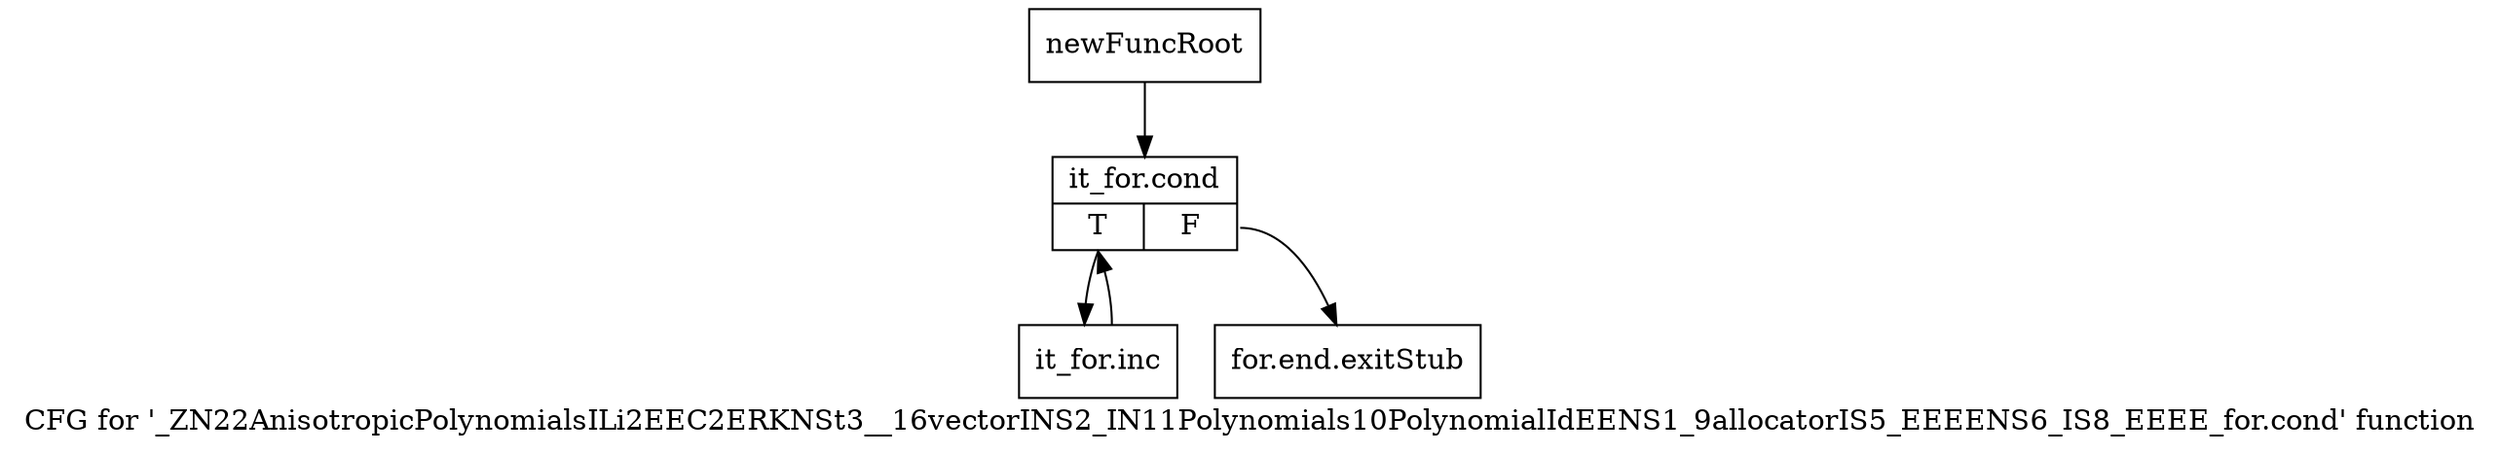digraph "CFG for '_ZN22AnisotropicPolynomialsILi2EEC2ERKNSt3__16vectorINS2_IN11Polynomials10PolynomialIdEENS1_9allocatorIS5_EEEENS6_IS8_EEEE_for.cond' function" {
	label="CFG for '_ZN22AnisotropicPolynomialsILi2EEC2ERKNSt3__16vectorINS2_IN11Polynomials10PolynomialIdEENS1_9allocatorIS5_EEEENS6_IS8_EEEE_for.cond' function";

	Node0x97905c0 [shape=record,label="{newFuncRoot}"];
	Node0x97905c0 -> Node0x9790660;
	Node0x9790610 [shape=record,label="{for.end.exitStub}"];
	Node0x9790660 [shape=record,label="{it_for.cond|{<s0>T|<s1>F}}"];
	Node0x9790660:s0 -> Node0x97906b0;
	Node0x9790660:s1 -> Node0x9790610;
	Node0x97906b0 [shape=record,label="{it_for.inc}"];
	Node0x97906b0 -> Node0x9790660;
}
